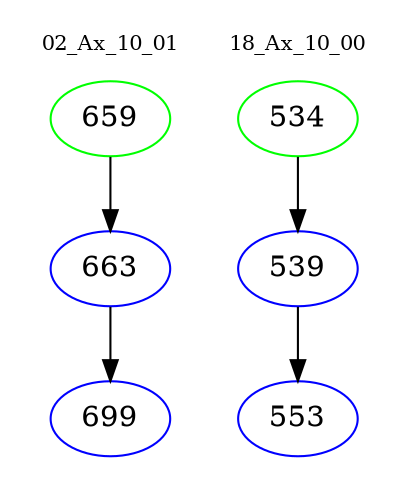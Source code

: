 digraph{
subgraph cluster_0 {
color = white
label = "02_Ax_10_01";
fontsize=10;
T0_659 [label="659", color="green"]
T0_659 -> T0_663 [color="black"]
T0_663 [label="663", color="blue"]
T0_663 -> T0_699 [color="black"]
T0_699 [label="699", color="blue"]
}
subgraph cluster_1 {
color = white
label = "18_Ax_10_00";
fontsize=10;
T1_534 [label="534", color="green"]
T1_534 -> T1_539 [color="black"]
T1_539 [label="539", color="blue"]
T1_539 -> T1_553 [color="black"]
T1_553 [label="553", color="blue"]
}
}
